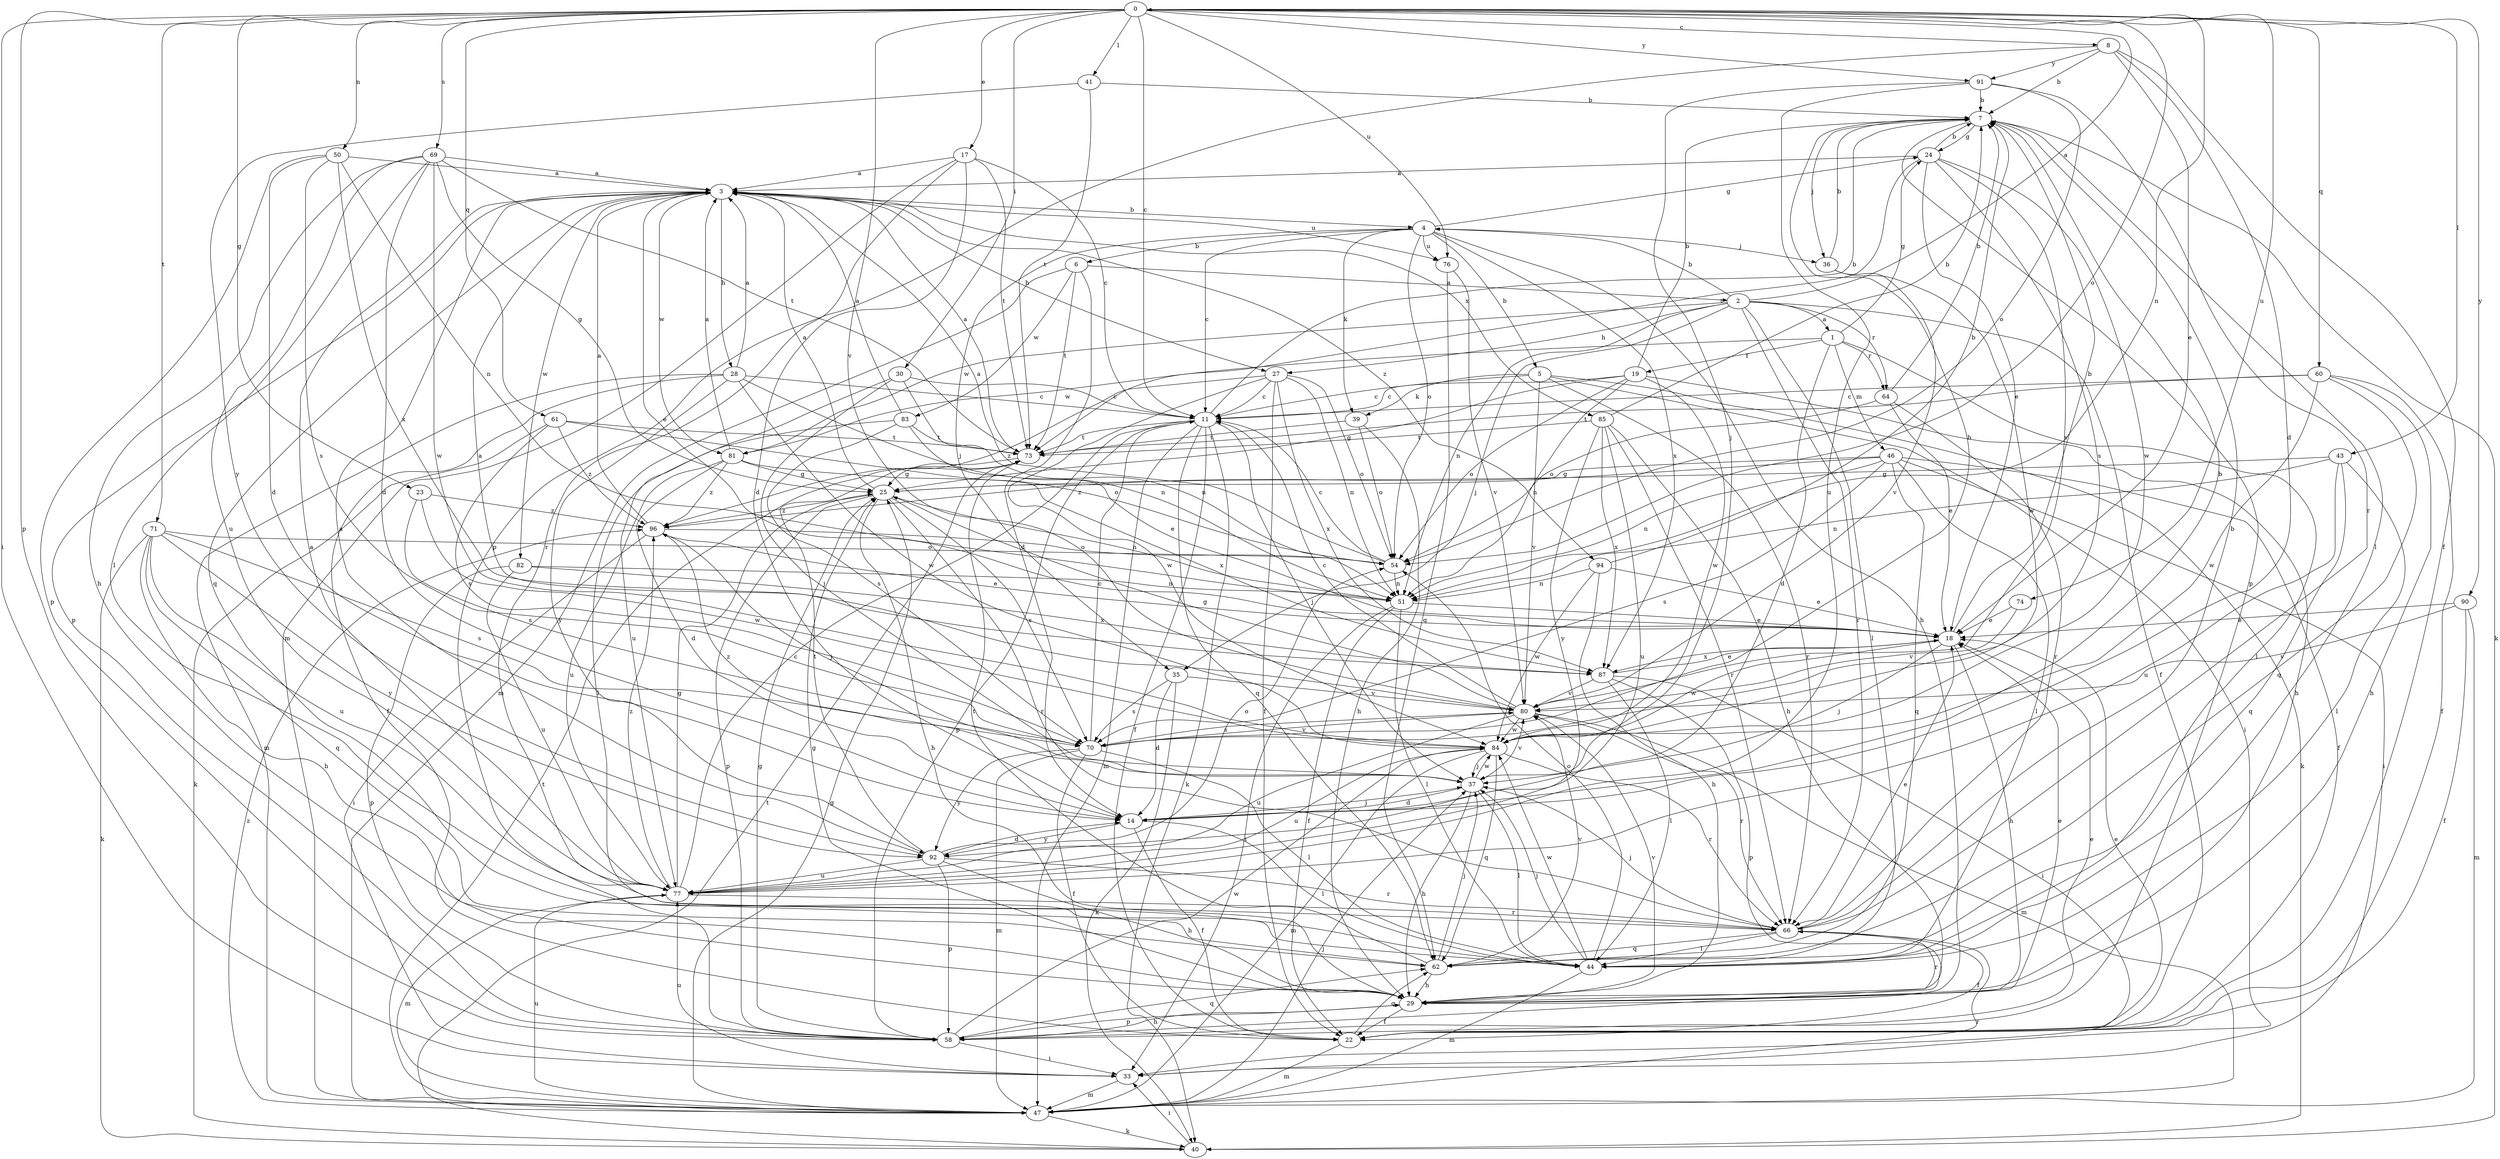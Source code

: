 strict digraph  {
0;
1;
2;
3;
4;
5;
6;
7;
8;
11;
14;
17;
18;
19;
22;
23;
24;
25;
27;
28;
29;
30;
33;
35;
36;
37;
39;
40;
41;
43;
44;
46;
47;
50;
51;
54;
58;
60;
61;
62;
64;
66;
69;
70;
71;
73;
74;
76;
77;
80;
81;
82;
83;
84;
85;
87;
90;
91;
92;
94;
96;
0 -> 8  [label=c];
0 -> 11  [label=c];
0 -> 17  [label=e];
0 -> 23  [label=g];
0 -> 30  [label=i];
0 -> 33  [label=i];
0 -> 41  [label=l];
0 -> 43  [label=l];
0 -> 50  [label=n];
0 -> 51  [label=n];
0 -> 54  [label=o];
0 -> 58  [label=p];
0 -> 60  [label=q];
0 -> 61  [label=q];
0 -> 69  [label=s];
0 -> 71  [label=t];
0 -> 74  [label=u];
0 -> 76  [label=u];
0 -> 80  [label=v];
0 -> 90  [label=y];
0 -> 91  [label=y];
1 -> 14  [label=d];
1 -> 19  [label=f];
1 -> 24  [label=g];
1 -> 44  [label=l];
1 -> 46  [label=m];
1 -> 64  [label=r];
1 -> 81  [label=w];
2 -> 0  [label=a];
2 -> 1  [label=a];
2 -> 4  [label=b];
2 -> 22  [label=f];
2 -> 27  [label=h];
2 -> 35  [label=j];
2 -> 44  [label=l];
2 -> 51  [label=n];
2 -> 64  [label=r];
2 -> 66  [label=r];
2 -> 81  [label=w];
3 -> 4  [label=b];
3 -> 18  [label=e];
3 -> 27  [label=h];
3 -> 28  [label=h];
3 -> 58  [label=p];
3 -> 62  [label=q];
3 -> 76  [label=u];
3 -> 81  [label=w];
3 -> 82  [label=w];
3 -> 85  [label=x];
3 -> 94  [label=z];
4 -> 5  [label=b];
4 -> 6  [label=b];
4 -> 11  [label=c];
4 -> 24  [label=g];
4 -> 29  [label=h];
4 -> 35  [label=j];
4 -> 36  [label=j];
4 -> 39  [label=k];
4 -> 54  [label=o];
4 -> 76  [label=u];
4 -> 87  [label=x];
5 -> 11  [label=c];
5 -> 33  [label=i];
5 -> 39  [label=k];
5 -> 40  [label=k];
5 -> 66  [label=r];
5 -> 80  [label=v];
6 -> 2  [label=a];
6 -> 14  [label=d];
6 -> 47  [label=m];
6 -> 73  [label=t];
6 -> 83  [label=w];
7 -> 24  [label=g];
7 -> 36  [label=j];
7 -> 40  [label=k];
7 -> 44  [label=l];
7 -> 58  [label=p];
8 -> 7  [label=b];
8 -> 14  [label=d];
8 -> 18  [label=e];
8 -> 22  [label=f];
8 -> 58  [label=p];
8 -> 91  [label=y];
11 -> 7  [label=b];
11 -> 22  [label=f];
11 -> 37  [label=j];
11 -> 40  [label=k];
11 -> 47  [label=m];
11 -> 58  [label=p];
11 -> 62  [label=q];
11 -> 73  [label=t];
14 -> 7  [label=b];
14 -> 22  [label=f];
14 -> 37  [label=j];
14 -> 44  [label=l];
14 -> 92  [label=y];
17 -> 3  [label=a];
17 -> 11  [label=c];
17 -> 14  [label=d];
17 -> 47  [label=m];
17 -> 66  [label=r];
17 -> 73  [label=t];
18 -> 7  [label=b];
18 -> 29  [label=h];
18 -> 37  [label=j];
18 -> 84  [label=w];
18 -> 87  [label=x];
19 -> 7  [label=b];
19 -> 11  [label=c];
19 -> 25  [label=g];
19 -> 29  [label=h];
19 -> 51  [label=n];
19 -> 54  [label=o];
19 -> 84  [label=w];
22 -> 18  [label=e];
22 -> 47  [label=m];
22 -> 62  [label=q];
23 -> 70  [label=s];
23 -> 84  [label=w];
23 -> 96  [label=z];
24 -> 3  [label=a];
24 -> 7  [label=b];
24 -> 18  [label=e];
24 -> 70  [label=s];
24 -> 73  [label=t];
24 -> 80  [label=v];
24 -> 84  [label=w];
25 -> 3  [label=a];
25 -> 29  [label=h];
25 -> 51  [label=n];
25 -> 58  [label=p];
25 -> 66  [label=r];
25 -> 70  [label=s];
25 -> 96  [label=z];
27 -> 11  [label=c];
27 -> 22  [label=f];
27 -> 51  [label=n];
27 -> 54  [label=o];
27 -> 84  [label=w];
27 -> 87  [label=x];
27 -> 96  [label=z];
28 -> 3  [label=a];
28 -> 11  [label=c];
28 -> 22  [label=f];
28 -> 47  [label=m];
28 -> 51  [label=n];
28 -> 84  [label=w];
28 -> 92  [label=y];
29 -> 18  [label=e];
29 -> 22  [label=f];
29 -> 25  [label=g];
29 -> 58  [label=p];
29 -> 66  [label=r];
29 -> 80  [label=v];
30 -> 11  [label=c];
30 -> 37  [label=j];
30 -> 51  [label=n];
30 -> 77  [label=u];
33 -> 47  [label=m];
33 -> 77  [label=u];
35 -> 14  [label=d];
35 -> 40  [label=k];
35 -> 70  [label=s];
35 -> 80  [label=v];
36 -> 7  [label=b];
36 -> 80  [label=v];
36 -> 84  [label=w];
37 -> 14  [label=d];
37 -> 29  [label=h];
37 -> 44  [label=l];
37 -> 80  [label=v];
37 -> 84  [label=w];
37 -> 96  [label=z];
39 -> 29  [label=h];
39 -> 54  [label=o];
39 -> 73  [label=t];
40 -> 33  [label=i];
40 -> 73  [label=t];
41 -> 7  [label=b];
41 -> 73  [label=t];
41 -> 92  [label=y];
43 -> 25  [label=g];
43 -> 44  [label=l];
43 -> 51  [label=n];
43 -> 62  [label=q];
43 -> 77  [label=u];
44 -> 37  [label=j];
44 -> 47  [label=m];
44 -> 54  [label=o];
44 -> 84  [label=w];
46 -> 22  [label=f];
46 -> 25  [label=g];
46 -> 33  [label=i];
46 -> 44  [label=l];
46 -> 51  [label=n];
46 -> 62  [label=q];
46 -> 70  [label=s];
46 -> 96  [label=z];
47 -> 25  [label=g];
47 -> 37  [label=j];
47 -> 40  [label=k];
47 -> 66  [label=r];
47 -> 73  [label=t];
47 -> 77  [label=u];
47 -> 96  [label=z];
50 -> 3  [label=a];
50 -> 14  [label=d];
50 -> 51  [label=n];
50 -> 58  [label=p];
50 -> 70  [label=s];
50 -> 87  [label=x];
51 -> 18  [label=e];
51 -> 22  [label=f];
51 -> 33  [label=i];
51 -> 44  [label=l];
54 -> 3  [label=a];
54 -> 11  [label=c];
54 -> 51  [label=n];
58 -> 18  [label=e];
58 -> 25  [label=g];
58 -> 29  [label=h];
58 -> 33  [label=i];
58 -> 62  [label=q];
58 -> 84  [label=w];
60 -> 11  [label=c];
60 -> 22  [label=f];
60 -> 29  [label=h];
60 -> 62  [label=q];
60 -> 73  [label=t];
60 -> 84  [label=w];
61 -> 40  [label=k];
61 -> 54  [label=o];
61 -> 70  [label=s];
61 -> 73  [label=t];
61 -> 96  [label=z];
62 -> 29  [label=h];
62 -> 37  [label=j];
62 -> 73  [label=t];
62 -> 80  [label=v];
64 -> 7  [label=b];
64 -> 18  [label=e];
64 -> 54  [label=o];
64 -> 66  [label=r];
66 -> 7  [label=b];
66 -> 18  [label=e];
66 -> 22  [label=f];
66 -> 37  [label=j];
66 -> 44  [label=l];
66 -> 62  [label=q];
69 -> 3  [label=a];
69 -> 14  [label=d];
69 -> 25  [label=g];
69 -> 29  [label=h];
69 -> 44  [label=l];
69 -> 73  [label=t];
69 -> 77  [label=u];
69 -> 84  [label=w];
70 -> 7  [label=b];
70 -> 11  [label=c];
70 -> 22  [label=f];
70 -> 44  [label=l];
70 -> 47  [label=m];
70 -> 80  [label=v];
70 -> 92  [label=y];
71 -> 29  [label=h];
71 -> 40  [label=k];
71 -> 54  [label=o];
71 -> 62  [label=q];
71 -> 70  [label=s];
71 -> 77  [label=u];
71 -> 92  [label=y];
73 -> 3  [label=a];
73 -> 25  [label=g];
74 -> 18  [label=e];
74 -> 80  [label=v];
76 -> 62  [label=q];
76 -> 80  [label=v];
77 -> 3  [label=a];
77 -> 11  [label=c];
77 -> 25  [label=g];
77 -> 47  [label=m];
77 -> 66  [label=r];
77 -> 96  [label=z];
80 -> 3  [label=a];
80 -> 11  [label=c];
80 -> 25  [label=g];
80 -> 47  [label=m];
80 -> 66  [label=r];
80 -> 70  [label=s];
80 -> 77  [label=u];
80 -> 84  [label=w];
81 -> 3  [label=a];
81 -> 14  [label=d];
81 -> 25  [label=g];
81 -> 77  [label=u];
81 -> 87  [label=x];
81 -> 96  [label=z];
82 -> 51  [label=n];
82 -> 58  [label=p];
82 -> 77  [label=u];
82 -> 87  [label=x];
83 -> 3  [label=a];
83 -> 18  [label=e];
83 -> 44  [label=l];
83 -> 70  [label=s];
83 -> 73  [label=t];
84 -> 37  [label=j];
84 -> 47  [label=m];
84 -> 62  [label=q];
84 -> 66  [label=r];
84 -> 77  [label=u];
85 -> 7  [label=b];
85 -> 29  [label=h];
85 -> 66  [label=r];
85 -> 73  [label=t];
85 -> 77  [label=u];
85 -> 87  [label=x];
85 -> 92  [label=y];
87 -> 18  [label=e];
87 -> 33  [label=i];
87 -> 44  [label=l];
87 -> 58  [label=p];
87 -> 80  [label=v];
90 -> 18  [label=e];
90 -> 22  [label=f];
90 -> 47  [label=m];
90 -> 80  [label=v];
91 -> 7  [label=b];
91 -> 37  [label=j];
91 -> 54  [label=o];
91 -> 66  [label=r];
91 -> 77  [label=u];
92 -> 3  [label=a];
92 -> 14  [label=d];
92 -> 29  [label=h];
92 -> 54  [label=o];
92 -> 58  [label=p];
92 -> 66  [label=r];
92 -> 73  [label=t];
92 -> 77  [label=u];
94 -> 7  [label=b];
94 -> 18  [label=e];
94 -> 29  [label=h];
94 -> 51  [label=n];
94 -> 84  [label=w];
96 -> 3  [label=a];
96 -> 18  [label=e];
96 -> 33  [label=i];
96 -> 37  [label=j];
96 -> 54  [label=o];
}
